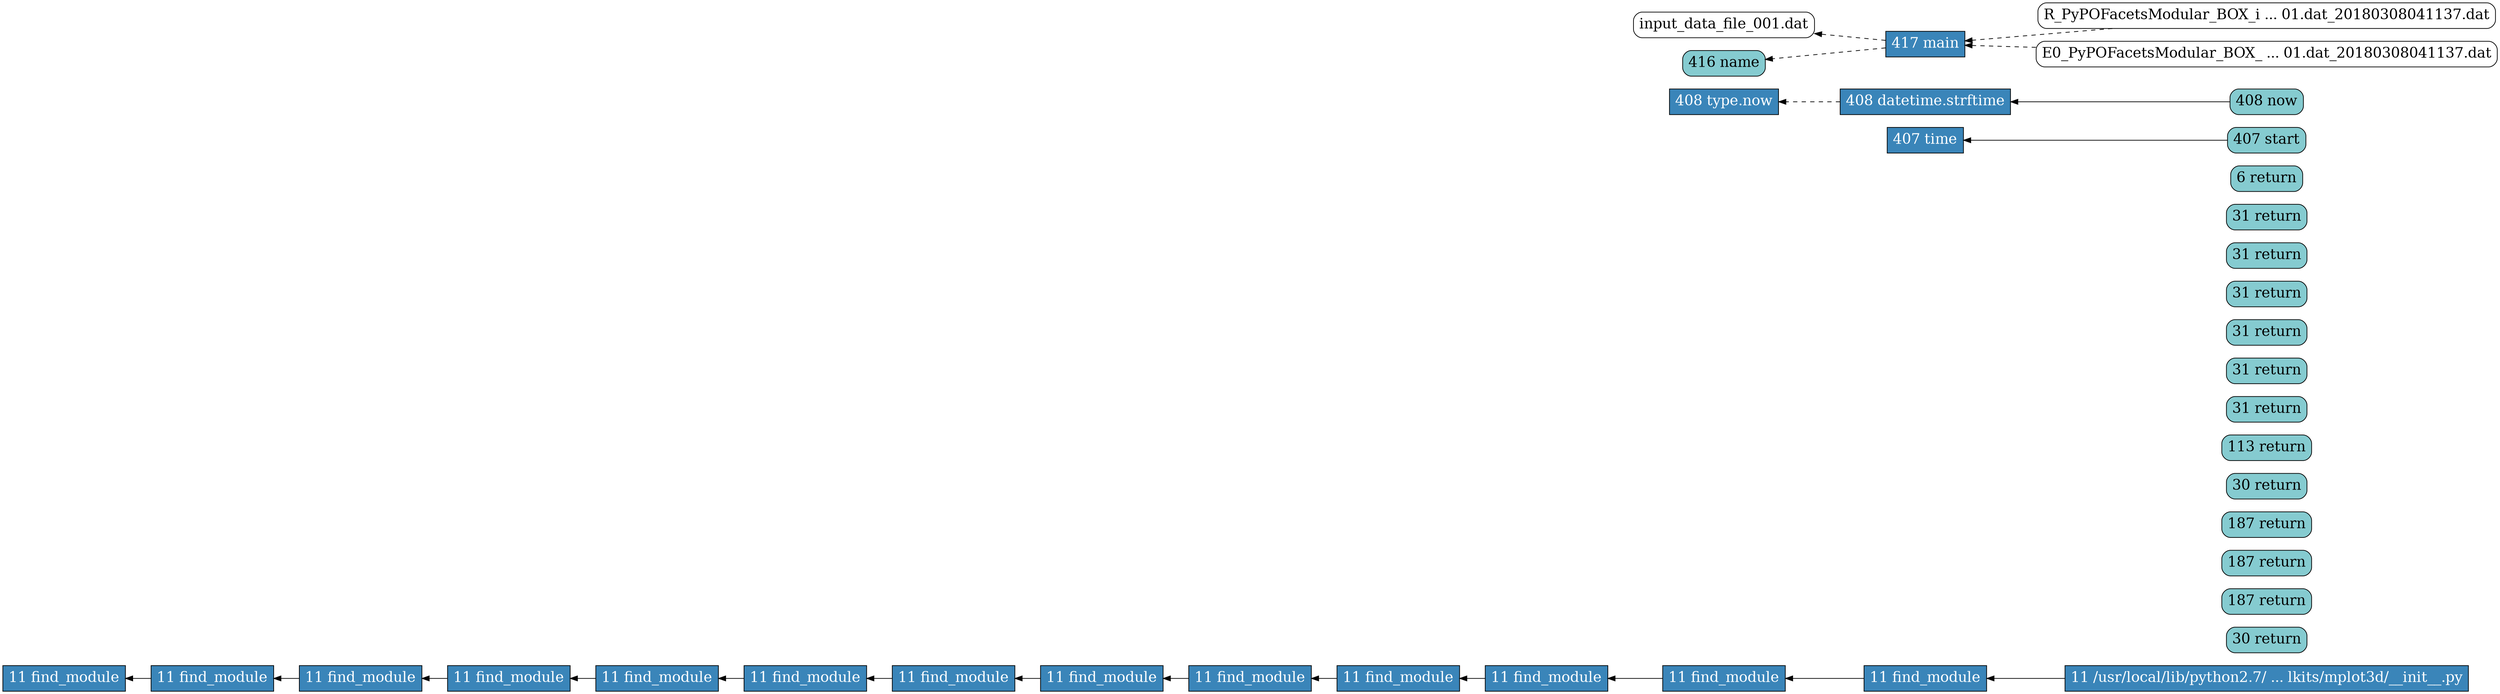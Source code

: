 digraph dependency {
    rankdir=RL;
    node[fontsize=20]
    v_1_18 [label="11 find_module" fillcolor="#3A85B9" fontcolor="white" shape="box" style="filled"];
    v_3_19 [label="30 return" fillcolor="#85CBD0" fontcolor="black" shape="box" style="rounded,filled"];
    v_1_21 [label="11 find_module" fillcolor="#3A85B9" fontcolor="white" shape="box" style="filled"];
    v_4_22 [label="187 return" fillcolor="#85CBD0" fontcolor="black" shape="box" style="rounded,filled"];
    v_1_24 [label="11 find_module" fillcolor="#3A85B9" fontcolor="white" shape="box" style="filled"];
    v_5_25 [label="187 return" fillcolor="#85CBD0" fontcolor="black" shape="box" style="rounded,filled"];
    v_1_27 [label="11 find_module" fillcolor="#3A85B9" fontcolor="white" shape="box" style="filled"];
    v_6_28 [label="187 return" fillcolor="#85CBD0" fontcolor="black" shape="box" style="rounded,filled"];
    v_1_30 [label="11 find_module" fillcolor="#3A85B9" fontcolor="white" shape="box" style="filled"];
    v_7_31 [label="30 return" fillcolor="#85CBD0" fontcolor="black" shape="box" style="rounded,filled"];
    v_1_33 [label="11 find_module" fillcolor="#3A85B9" fontcolor="white" shape="box" style="filled"];
    v_8_34 [label="113 return" fillcolor="#85CBD0" fontcolor="black" shape="box" style="rounded,filled"];
    v_1_36 [label="11 find_module" fillcolor="#3A85B9" fontcolor="white" shape="box" style="filled"];
    v_9_37 [label="31 return" fillcolor="#85CBD0" fontcolor="black" shape="box" style="rounded,filled"];
    v_1_39 [label="11 find_module" fillcolor="#3A85B9" fontcolor="white" shape="box" style="filled"];
    v_10_40 [label="31 return" fillcolor="#85CBD0" fontcolor="black" shape="box" style="rounded,filled"];
    v_1_42 [label="11 find_module" fillcolor="#3A85B9" fontcolor="white" shape="box" style="filled"];
    v_11_43 [label="31 return" fillcolor="#85CBD0" fontcolor="black" shape="box" style="rounded,filled"];
    v_1_45 [label="11 find_module" fillcolor="#3A85B9" fontcolor="white" shape="box" style="filled"];
    v_12_46 [label="31 return" fillcolor="#85CBD0" fontcolor="black" shape="box" style="rounded,filled"];
    v_1_48 [label="11 find_module" fillcolor="#3A85B9" fontcolor="white" shape="box" style="filled"];
    v_13_49 [label="31 return" fillcolor="#85CBD0" fontcolor="black" shape="box" style="rounded,filled"];
    v_1_51 [label="11 find_module" fillcolor="#3A85B9" fontcolor="white" shape="box" style="filled"];
    v_14_52 [label="31 return" fillcolor="#85CBD0" fontcolor="black" shape="box" style="rounded,filled"];
    v_1_54 [label="11 find_module" fillcolor="#3A85B9" fontcolor="white" shape="box" style="filled"];
    v_15_55 [label="6 return" fillcolor="#85CBD0" fontcolor="black" shape="box" style="rounded,filled"];
    v_1_57 [label="11 /usr/local/lib/python2.7/ ... lkits/mplot3d/__init__.py" fillcolor="#3A85B9" fontcolor="white" shape="box" style="filled"];
    v_1_79 [label="407 time" fillcolor="#3A85B9" fontcolor="white" shape="box" style="filled"];
    v_1_80 [label="407 start" fillcolor="#85CBD0" fontcolor="black" shape="box" style="rounded,filled"];
    v_1_84 [label="408 type.now" fillcolor="#3A85B9" fontcolor="white" shape="box" style="filled"];
    v_1_87 [label="408 datetime.strftime" fillcolor="#3A85B9" fontcolor="white" shape="box" style="filled"];
    v_1_87 [label="408 datetime.strftime" fillcolor="#3A85B9" fontcolor="white" shape="box" style="filled"];
    v_1_88 [label="408 now" fillcolor="#85CBD0" fontcolor="black" shape="box" style="rounded,filled"];
    a_1 [label="input_data_file_001.dat" fillcolor="white" fontcolor="black" shape="box" style="rounded,filled"];
    a_2 [label="R_PyPOFacetsModular_BOX_i ... 01.dat_20180308041137.dat" fillcolor="white" fontcolor="black" shape="box" style="rounded,filled"];
    a_3 [label="E0_PyPOFacetsModular_BOX_ ... 01.dat_20180308041137.dat" fillcolor="white" fontcolor="black" shape="box" style="rounded,filled"];
    v_1_93 [label="417 main" fillcolor="#3A85B9" fontcolor="white" shape="box" style="filled"];
    v_1_90 [label="416 name" fillcolor="#85CBD0" fontcolor="black" shape="box" style="rounded,filled"];
    v_1_93 -> v_1_90 [style="dashed"];
    v_1_57 -> v_1_54 [style=""];
    v_1_87 -> v_1_84 [style="dashed"];
    v_1_39 -> v_1_36 [style=""];
    a_2 -> v_1_93 [style="dashed"];
    v_1_42 -> v_1_39 [style=""];
    v_1_54 -> v_1_51 [style=""];
    a_3 -> v_1_93 [style="dashed"];
    v_1_51 -> v_1_48 [style=""];
    v_1_27 -> v_1_24 [style=""];
    v_1_33 -> v_1_30 [style=""];
    v_1_93 -> a_1 [style="dashed"];
    v_1_30 -> v_1_27 [style=""];
    v_1_24 -> v_1_21 [style=""];
    v_1_21 -> v_1_18 [style=""];
    v_1_80 -> v_1_79 [style=""];
    v_1_88 -> v_1_87 [style=""];
    v_1_36 -> v_1_33 [style=""];
    v_1_45 -> v_1_42 [style=""];
    v_1_48 -> v_1_45 [style=""];
}
